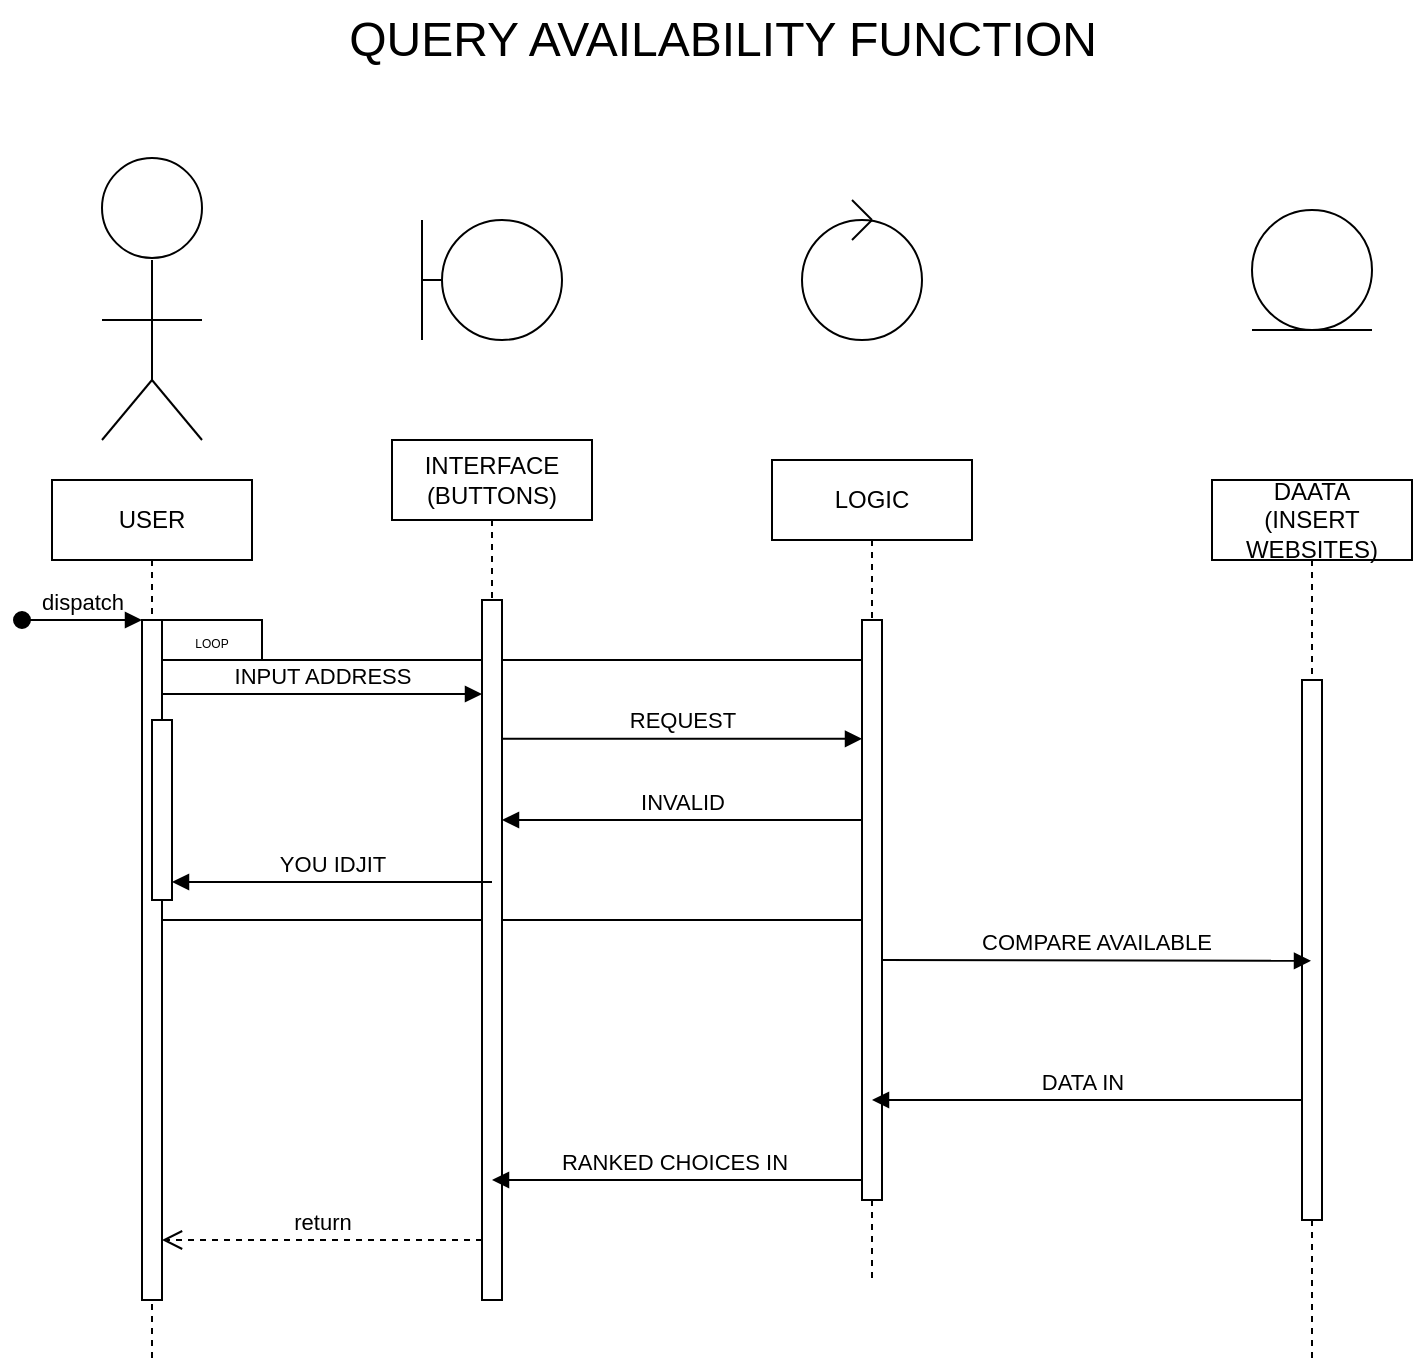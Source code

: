 <mxfile version="20.8.19" type="github">
  <diagram name="Page-1" id="2YBvvXClWsGukQMizWep">
    <mxGraphModel dx="819" dy="1547" grid="1" gridSize="10" guides="1" tooltips="1" connect="1" arrows="1" fold="1" page="1" pageScale="1" pageWidth="850" pageHeight="1100" math="0" shadow="0">
      <root>
        <mxCell id="0" />
        <mxCell id="1" parent="0" />
        <mxCell id="UtuN5AsWT4zRoeTjt-Tj-32" value="" style="rounded=0;whiteSpace=wrap;html=1;fontSize=24;" vertex="1" parent="1">
          <mxGeometry x="110" y="250" width="360" height="130" as="geometry" />
        </mxCell>
        <mxCell id="aM9ryv3xv72pqoxQDRHE-1" value="USER" style="shape=umlLifeline;perimeter=lifelinePerimeter;whiteSpace=wrap;html=1;container=0;dropTarget=0;collapsible=0;recursiveResize=0;outlineConnect=0;portConstraint=eastwest;newEdgeStyle={&quot;edgeStyle&quot;:&quot;elbowEdgeStyle&quot;,&quot;elbow&quot;:&quot;vertical&quot;,&quot;curved&quot;:0,&quot;rounded&quot;:0};" parent="1" vertex="1">
          <mxGeometry x="65" y="160" width="100" height="440" as="geometry" />
        </mxCell>
        <mxCell id="aM9ryv3xv72pqoxQDRHE-2" value="" style="html=1;points=[];perimeter=orthogonalPerimeter;outlineConnect=0;targetShapes=umlLifeline;portConstraint=eastwest;newEdgeStyle={&quot;edgeStyle&quot;:&quot;elbowEdgeStyle&quot;,&quot;elbow&quot;:&quot;vertical&quot;,&quot;curved&quot;:0,&quot;rounded&quot;:0};" parent="aM9ryv3xv72pqoxQDRHE-1" vertex="1">
          <mxGeometry x="45" y="70" width="10" height="340" as="geometry" />
        </mxCell>
        <mxCell id="aM9ryv3xv72pqoxQDRHE-3" value="dispatch" style="html=1;verticalAlign=bottom;startArrow=oval;endArrow=block;startSize=8;edgeStyle=elbowEdgeStyle;elbow=vertical;curved=0;rounded=0;" parent="aM9ryv3xv72pqoxQDRHE-1" target="aM9ryv3xv72pqoxQDRHE-2" edge="1">
          <mxGeometry relative="1" as="geometry">
            <mxPoint x="-15" y="70" as="sourcePoint" />
          </mxGeometry>
        </mxCell>
        <mxCell id="aM9ryv3xv72pqoxQDRHE-4" value="" style="html=1;points=[];perimeter=orthogonalPerimeter;outlineConnect=0;targetShapes=umlLifeline;portConstraint=eastwest;newEdgeStyle={&quot;edgeStyle&quot;:&quot;elbowEdgeStyle&quot;,&quot;elbow&quot;:&quot;vertical&quot;,&quot;curved&quot;:0,&quot;rounded&quot;:0};" parent="aM9ryv3xv72pqoxQDRHE-1" vertex="1">
          <mxGeometry x="50" y="120" width="10" height="90" as="geometry" />
        </mxCell>
        <mxCell id="aM9ryv3xv72pqoxQDRHE-5" value="&lt;div&gt;INTERFACE&lt;/div&gt;&lt;div&gt;(BUTTONS)&lt;/div&gt;" style="shape=umlLifeline;perimeter=lifelinePerimeter;whiteSpace=wrap;html=1;container=0;dropTarget=0;collapsible=0;recursiveResize=0;outlineConnect=0;portConstraint=eastwest;newEdgeStyle={&quot;edgeStyle&quot;:&quot;elbowEdgeStyle&quot;,&quot;elbow&quot;:&quot;vertical&quot;,&quot;curved&quot;:0,&quot;rounded&quot;:0};" parent="1" vertex="1">
          <mxGeometry x="235" y="140" width="100" height="430" as="geometry" />
        </mxCell>
        <mxCell id="aM9ryv3xv72pqoxQDRHE-6" value="" style="html=1;points=[];perimeter=orthogonalPerimeter;outlineConnect=0;targetShapes=umlLifeline;portConstraint=eastwest;newEdgeStyle={&quot;edgeStyle&quot;:&quot;elbowEdgeStyle&quot;,&quot;elbow&quot;:&quot;vertical&quot;,&quot;curved&quot;:0,&quot;rounded&quot;:0};" parent="aM9ryv3xv72pqoxQDRHE-5" vertex="1">
          <mxGeometry x="45" y="80" width="10" height="350" as="geometry" />
        </mxCell>
        <mxCell id="aM9ryv3xv72pqoxQDRHE-7" value="INPUT ADDRESS" style="html=1;verticalAlign=bottom;endArrow=block;edgeStyle=elbowEdgeStyle;elbow=vertical;curved=0;rounded=0;" parent="1" edge="1">
          <mxGeometry relative="1" as="geometry">
            <mxPoint x="120" y="267" as="sourcePoint" />
            <Array as="points">
              <mxPoint x="245" y="267" />
            </Array>
            <mxPoint x="280" y="267" as="targetPoint" />
          </mxGeometry>
        </mxCell>
        <mxCell id="aM9ryv3xv72pqoxQDRHE-8" value="return" style="html=1;verticalAlign=bottom;endArrow=open;dashed=1;endSize=8;edgeStyle=elbowEdgeStyle;elbow=vertical;curved=0;rounded=0;" parent="1" source="aM9ryv3xv72pqoxQDRHE-6" target="aM9ryv3xv72pqoxQDRHE-2" edge="1">
          <mxGeometry relative="1" as="geometry">
            <mxPoint x="260" y="375" as="targetPoint" />
            <Array as="points">
              <mxPoint x="220" y="540" />
              <mxPoint x="255" y="450" />
            </Array>
          </mxGeometry>
        </mxCell>
        <mxCell id="aM9ryv3xv72pqoxQDRHE-9" value="YOU IDJIT" style="html=1;verticalAlign=bottom;endArrow=block;edgeStyle=elbowEdgeStyle;elbow=vertical;curved=0;rounded=0;" parent="1" edge="1">
          <mxGeometry relative="1" as="geometry">
            <mxPoint x="285" y="361" as="sourcePoint" />
            <Array as="points">
              <mxPoint x="260" y="361" />
              <mxPoint x="210" y="361" />
              <mxPoint x="255" y="361" />
            </Array>
            <mxPoint x="125" y="361" as="targetPoint" />
          </mxGeometry>
        </mxCell>
        <mxCell id="UtuN5AsWT4zRoeTjt-Tj-9" value="" style="group" vertex="1" connectable="0" parent="1">
          <mxGeometry x="90" y="-10" width="50" height="150" as="geometry" />
        </mxCell>
        <mxCell id="UtuN5AsWT4zRoeTjt-Tj-1" value="" style="ellipse;whiteSpace=wrap;html=1;aspect=fixed;" vertex="1" parent="UtuN5AsWT4zRoeTjt-Tj-9">
          <mxGeometry y="9" width="50" height="50" as="geometry" />
        </mxCell>
        <mxCell id="UtuN5AsWT4zRoeTjt-Tj-3" value="" style="endArrow=none;html=1;rounded=0;" edge="1" parent="UtuN5AsWT4zRoeTjt-Tj-9">
          <mxGeometry width="50" height="50" relative="1" as="geometry">
            <mxPoint y="90" as="sourcePoint" />
            <mxPoint x="50" y="90" as="targetPoint" />
          </mxGeometry>
        </mxCell>
        <mxCell id="UtuN5AsWT4zRoeTjt-Tj-5" value="" style="endArrow=none;html=1;rounded=0;" edge="1" parent="UtuN5AsWT4zRoeTjt-Tj-9">
          <mxGeometry width="50" height="50" relative="1" as="geometry">
            <mxPoint x="25" y="120" as="sourcePoint" />
            <mxPoint x="25" y="60" as="targetPoint" />
          </mxGeometry>
        </mxCell>
        <mxCell id="UtuN5AsWT4zRoeTjt-Tj-6" value="" style="endArrow=none;html=1;rounded=0;" edge="1" parent="UtuN5AsWT4zRoeTjt-Tj-9">
          <mxGeometry width="50" height="50" relative="1" as="geometry">
            <mxPoint y="150" as="sourcePoint" />
            <mxPoint x="25" y="120" as="targetPoint" />
          </mxGeometry>
        </mxCell>
        <mxCell id="UtuN5AsWT4zRoeTjt-Tj-7" value="" style="endArrow=none;html=1;rounded=0;" edge="1" parent="UtuN5AsWT4zRoeTjt-Tj-9">
          <mxGeometry width="50" height="50" relative="1" as="geometry">
            <mxPoint x="50" y="150" as="sourcePoint" />
            <mxPoint x="25" y="120" as="targetPoint" />
          </mxGeometry>
        </mxCell>
        <mxCell id="UtuN5AsWT4zRoeTjt-Tj-14" value="" style="group" vertex="1" connectable="0" parent="1">
          <mxGeometry x="250" y="30" width="70" height="60" as="geometry" />
        </mxCell>
        <mxCell id="UtuN5AsWT4zRoeTjt-Tj-10" value="" style="ellipse;whiteSpace=wrap;html=1;aspect=fixed;" vertex="1" parent="UtuN5AsWT4zRoeTjt-Tj-14">
          <mxGeometry x="10" width="60" height="60" as="geometry" />
        </mxCell>
        <mxCell id="UtuN5AsWT4zRoeTjt-Tj-12" value="" style="endArrow=none;html=1;rounded=0;" edge="1" parent="UtuN5AsWT4zRoeTjt-Tj-14">
          <mxGeometry width="50" height="50" relative="1" as="geometry">
            <mxPoint y="60" as="sourcePoint" />
            <mxPoint as="targetPoint" />
          </mxGeometry>
        </mxCell>
        <mxCell id="UtuN5AsWT4zRoeTjt-Tj-13" value="" style="endArrow=none;html=1;rounded=0;entryX=0;entryY=0.5;entryDx=0;entryDy=0;" edge="1" parent="UtuN5AsWT4zRoeTjt-Tj-14" target="UtuN5AsWT4zRoeTjt-Tj-10">
          <mxGeometry width="50" height="50" relative="1" as="geometry">
            <mxPoint y="30" as="sourcePoint" />
            <mxPoint x="200" y="220" as="targetPoint" />
          </mxGeometry>
        </mxCell>
        <mxCell id="UtuN5AsWT4zRoeTjt-Tj-15" value="" style="group;rotation=-90;" vertex="1" connectable="0" parent="1">
          <mxGeometry x="660" y="30" width="70" height="60" as="geometry" />
        </mxCell>
        <mxCell id="UtuN5AsWT4zRoeTjt-Tj-16" value="" style="ellipse;whiteSpace=wrap;html=1;aspect=fixed;rotation=-90;" vertex="1" parent="UtuN5AsWT4zRoeTjt-Tj-15">
          <mxGeometry x="5" y="-5" width="60" height="60" as="geometry" />
        </mxCell>
        <mxCell id="UtuN5AsWT4zRoeTjt-Tj-17" value="" style="endArrow=none;html=1;rounded=0;" edge="1" parent="UtuN5AsWT4zRoeTjt-Tj-15">
          <mxGeometry width="50" height="50" relative="1" as="geometry">
            <mxPoint x="65" y="55" as="sourcePoint" />
            <mxPoint x="5" y="55" as="targetPoint" />
          </mxGeometry>
        </mxCell>
        <mxCell id="UtuN5AsWT4zRoeTjt-Tj-20" value="" style="group;rotation=-90;" vertex="1" connectable="0" parent="1">
          <mxGeometry x="440" y="40" width="95" height="60" as="geometry" />
        </mxCell>
        <mxCell id="UtuN5AsWT4zRoeTjt-Tj-23" value="" style="endArrow=none;html=1;rounded=0;" edge="1" parent="UtuN5AsWT4zRoeTjt-Tj-20">
          <mxGeometry width="50" height="50" relative="1" as="geometry">
            <mxPoint x="25" y="-20" as="sourcePoint" />
            <mxPoint x="35" y="-10" as="targetPoint" />
          </mxGeometry>
        </mxCell>
        <mxCell id="UtuN5AsWT4zRoeTjt-Tj-21" value="" style="ellipse;whiteSpace=wrap;html=1;aspect=fixed;rotation=-90;" vertex="1" parent="UtuN5AsWT4zRoeTjt-Tj-20">
          <mxGeometry y="-10" width="60" height="60" as="geometry" />
        </mxCell>
        <mxCell id="UtuN5AsWT4zRoeTjt-Tj-24" value="" style="endArrow=none;html=1;rounded=0;" edge="1" parent="UtuN5AsWT4zRoeTjt-Tj-20">
          <mxGeometry width="50" height="50" relative="1" as="geometry">
            <mxPoint x="25" as="sourcePoint" />
            <mxPoint x="35" y="-10" as="targetPoint" />
          </mxGeometry>
        </mxCell>
        <mxCell id="UtuN5AsWT4zRoeTjt-Tj-26" value="LOGIC" style="shape=umlLifeline;perimeter=lifelinePerimeter;whiteSpace=wrap;html=1;container=0;dropTarget=0;collapsible=0;recursiveResize=0;outlineConnect=0;portConstraint=eastwest;newEdgeStyle={&quot;edgeStyle&quot;:&quot;elbowEdgeStyle&quot;,&quot;elbow&quot;:&quot;vertical&quot;,&quot;curved&quot;:0,&quot;rounded&quot;:0};" vertex="1" parent="1">
          <mxGeometry x="425" y="150" width="100" height="410" as="geometry" />
        </mxCell>
        <mxCell id="UtuN5AsWT4zRoeTjt-Tj-27" value="" style="html=1;points=[];perimeter=orthogonalPerimeter;outlineConnect=0;targetShapes=umlLifeline;portConstraint=eastwest;newEdgeStyle={&quot;edgeStyle&quot;:&quot;elbowEdgeStyle&quot;,&quot;elbow&quot;:&quot;vertical&quot;,&quot;curved&quot;:0,&quot;rounded&quot;:0};" vertex="1" parent="UtuN5AsWT4zRoeTjt-Tj-26">
          <mxGeometry x="45" y="80" width="10" height="290" as="geometry" />
        </mxCell>
        <mxCell id="UtuN5AsWT4zRoeTjt-Tj-28" value="&lt;div&gt;DAATA&lt;/div&gt;&lt;div&gt;(INSERT WEBSITES)&lt;br&gt;&lt;/div&gt;" style="shape=umlLifeline;perimeter=lifelinePerimeter;whiteSpace=wrap;html=1;container=0;dropTarget=0;collapsible=0;recursiveResize=0;outlineConnect=0;portConstraint=eastwest;newEdgeStyle={&quot;edgeStyle&quot;:&quot;elbowEdgeStyle&quot;,&quot;elbow&quot;:&quot;vertical&quot;,&quot;curved&quot;:0,&quot;rounded&quot;:0};" vertex="1" parent="1">
          <mxGeometry x="645" y="160" width="100" height="440" as="geometry" />
        </mxCell>
        <mxCell id="UtuN5AsWT4zRoeTjt-Tj-29" value="" style="html=1;points=[];perimeter=orthogonalPerimeter;outlineConnect=0;targetShapes=umlLifeline;portConstraint=eastwest;newEdgeStyle={&quot;edgeStyle&quot;:&quot;elbowEdgeStyle&quot;,&quot;elbow&quot;:&quot;vertical&quot;,&quot;curved&quot;:0,&quot;rounded&quot;:0};" vertex="1" parent="UtuN5AsWT4zRoeTjt-Tj-28">
          <mxGeometry x="45" y="100" width="10" height="270" as="geometry" />
        </mxCell>
        <mxCell id="UtuN5AsWT4zRoeTjt-Tj-30" value="REQUEST" style="html=1;verticalAlign=bottom;endArrow=block;edgeStyle=elbowEdgeStyle;elbow=vertical;curved=0;rounded=0;" edge="1" parent="1" source="aM9ryv3xv72pqoxQDRHE-6">
          <mxGeometry relative="1" as="geometry">
            <mxPoint x="310" y="289.41" as="sourcePoint" />
            <Array as="points">
              <mxPoint x="435" y="289.41" />
            </Array>
            <mxPoint x="470" y="289.41" as="targetPoint" />
          </mxGeometry>
        </mxCell>
        <mxCell id="UtuN5AsWT4zRoeTjt-Tj-31" value="&lt;font style=&quot;font-size: 24px;&quot;&gt;QUERY AVAILABILITY FUNCTION&lt;/font&gt;" style="text;html=1;align=center;verticalAlign=middle;resizable=0;points=[];autosize=1;strokeColor=none;fillColor=none;" vertex="1" parent="1">
          <mxGeometry x="200" y="-80" width="400" height="40" as="geometry" />
        </mxCell>
        <mxCell id="UtuN5AsWT4zRoeTjt-Tj-33" value="" style="rounded=0;whiteSpace=wrap;html=1;fontSize=24;" vertex="1" parent="1">
          <mxGeometry x="120" y="230" width="50" height="20" as="geometry" />
        </mxCell>
        <mxCell id="UtuN5AsWT4zRoeTjt-Tj-34" value="&lt;font style=&quot;font-size: 6px;&quot;&gt;LOOP&lt;/font&gt;" style="text;html=1;strokeColor=none;fillColor=none;align=center;verticalAlign=middle;whiteSpace=wrap;rounded=0;fontSize=12;" vertex="1" parent="1">
          <mxGeometry x="135" y="237.5" width="20" height="5" as="geometry" />
        </mxCell>
        <mxCell id="UtuN5AsWT4zRoeTjt-Tj-35" value="INVALID" style="html=1;verticalAlign=bottom;endArrow=block;edgeStyle=elbowEdgeStyle;elbow=vertical;curved=0;rounded=0;" edge="1" parent="1" target="aM9ryv3xv72pqoxQDRHE-6">
          <mxGeometry relative="1" as="geometry">
            <mxPoint x="470" y="330" as="sourcePoint" />
            <Array as="points">
              <mxPoint x="445" y="330" />
              <mxPoint x="395" y="330" />
              <mxPoint x="440" y="330" />
            </Array>
            <mxPoint x="310" y="330" as="targetPoint" />
          </mxGeometry>
        </mxCell>
        <mxCell id="UtuN5AsWT4zRoeTjt-Tj-36" value="COMPARE AVAILABLE" style="html=1;verticalAlign=bottom;endArrow=block;edgeStyle=elbowEdgeStyle;elbow=vertical;curved=0;rounded=0;" edge="1" parent="1" target="UtuN5AsWT4zRoeTjt-Tj-28">
          <mxGeometry relative="1" as="geometry">
            <mxPoint x="480" y="400" as="sourcePoint" />
            <Array as="points">
              <mxPoint x="625" y="400.41" />
            </Array>
            <mxPoint x="660" y="400.41" as="targetPoint" />
          </mxGeometry>
        </mxCell>
        <mxCell id="UtuN5AsWT4zRoeTjt-Tj-37" value="&lt;div&gt;DATA IN&lt;/div&gt;" style="html=1;verticalAlign=bottom;endArrow=block;edgeStyle=elbowEdgeStyle;elbow=vertical;curved=0;rounded=0;" edge="1" parent="1" target="UtuN5AsWT4zRoeTjt-Tj-26">
          <mxGeometry x="0.023" relative="1" as="geometry">
            <mxPoint x="690" y="470" as="sourcePoint" />
            <Array as="points">
              <mxPoint x="665" y="470" />
              <mxPoint x="615" y="470" />
              <mxPoint x="660" y="470" />
            </Array>
            <mxPoint x="510" y="470" as="targetPoint" />
            <mxPoint as="offset" />
          </mxGeometry>
        </mxCell>
        <mxCell id="UtuN5AsWT4zRoeTjt-Tj-38" value="RANKED CHOICES IN" style="html=1;verticalAlign=bottom;endArrow=block;edgeStyle=elbowEdgeStyle;elbow=vertical;curved=0;rounded=0;" edge="1" parent="1" target="aM9ryv3xv72pqoxQDRHE-5">
          <mxGeometry x="0.023" relative="1" as="geometry">
            <mxPoint x="470" y="510" as="sourcePoint" />
            <Array as="points">
              <mxPoint x="445" y="510" />
              <mxPoint x="395" y="510" />
              <mxPoint x="440" y="510" />
            </Array>
            <mxPoint x="255" y="510" as="targetPoint" />
            <mxPoint as="offset" />
          </mxGeometry>
        </mxCell>
      </root>
    </mxGraphModel>
  </diagram>
</mxfile>
